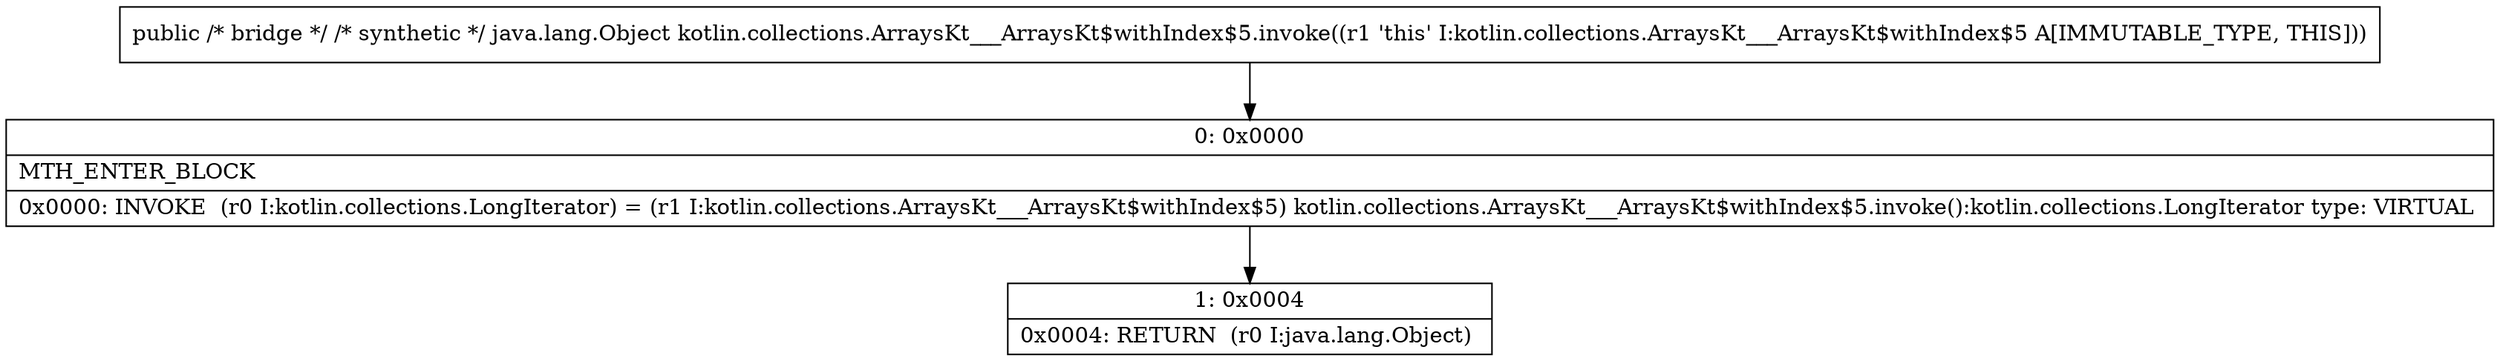 digraph "CFG forkotlin.collections.ArraysKt___ArraysKt$withIndex$5.invoke()Ljava\/lang\/Object;" {
Node_0 [shape=record,label="{0\:\ 0x0000|MTH_ENTER_BLOCK\l|0x0000: INVOKE  (r0 I:kotlin.collections.LongIterator) = (r1 I:kotlin.collections.ArraysKt___ArraysKt$withIndex$5) kotlin.collections.ArraysKt___ArraysKt$withIndex$5.invoke():kotlin.collections.LongIterator type: VIRTUAL \l}"];
Node_1 [shape=record,label="{1\:\ 0x0004|0x0004: RETURN  (r0 I:java.lang.Object) \l}"];
MethodNode[shape=record,label="{public \/* bridge *\/ \/* synthetic *\/ java.lang.Object kotlin.collections.ArraysKt___ArraysKt$withIndex$5.invoke((r1 'this' I:kotlin.collections.ArraysKt___ArraysKt$withIndex$5 A[IMMUTABLE_TYPE, THIS])) }"];
MethodNode -> Node_0;
Node_0 -> Node_1;
}

